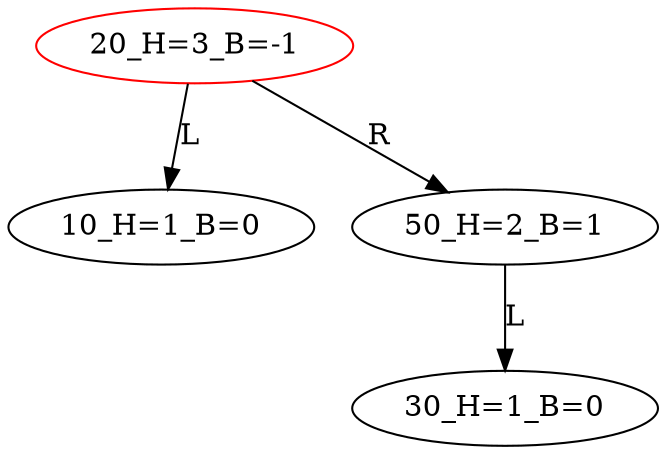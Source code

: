 digraph BiTreeBiTreeInsert {
"20_H=3_B=-1" -> {"10_H=1_B=0"} [label="L"]
"20_H=3_B=-1" -> {"50_H=2_B=1"} [label="R"]
"50_H=2_B=1" -> {"30_H=1_B=0"} [label="L"]
"20_H=3_B=-1" [color=red]
"10_H=1_B=0"
"50_H=2_B=1"
"30_H=1_B=0"
}
